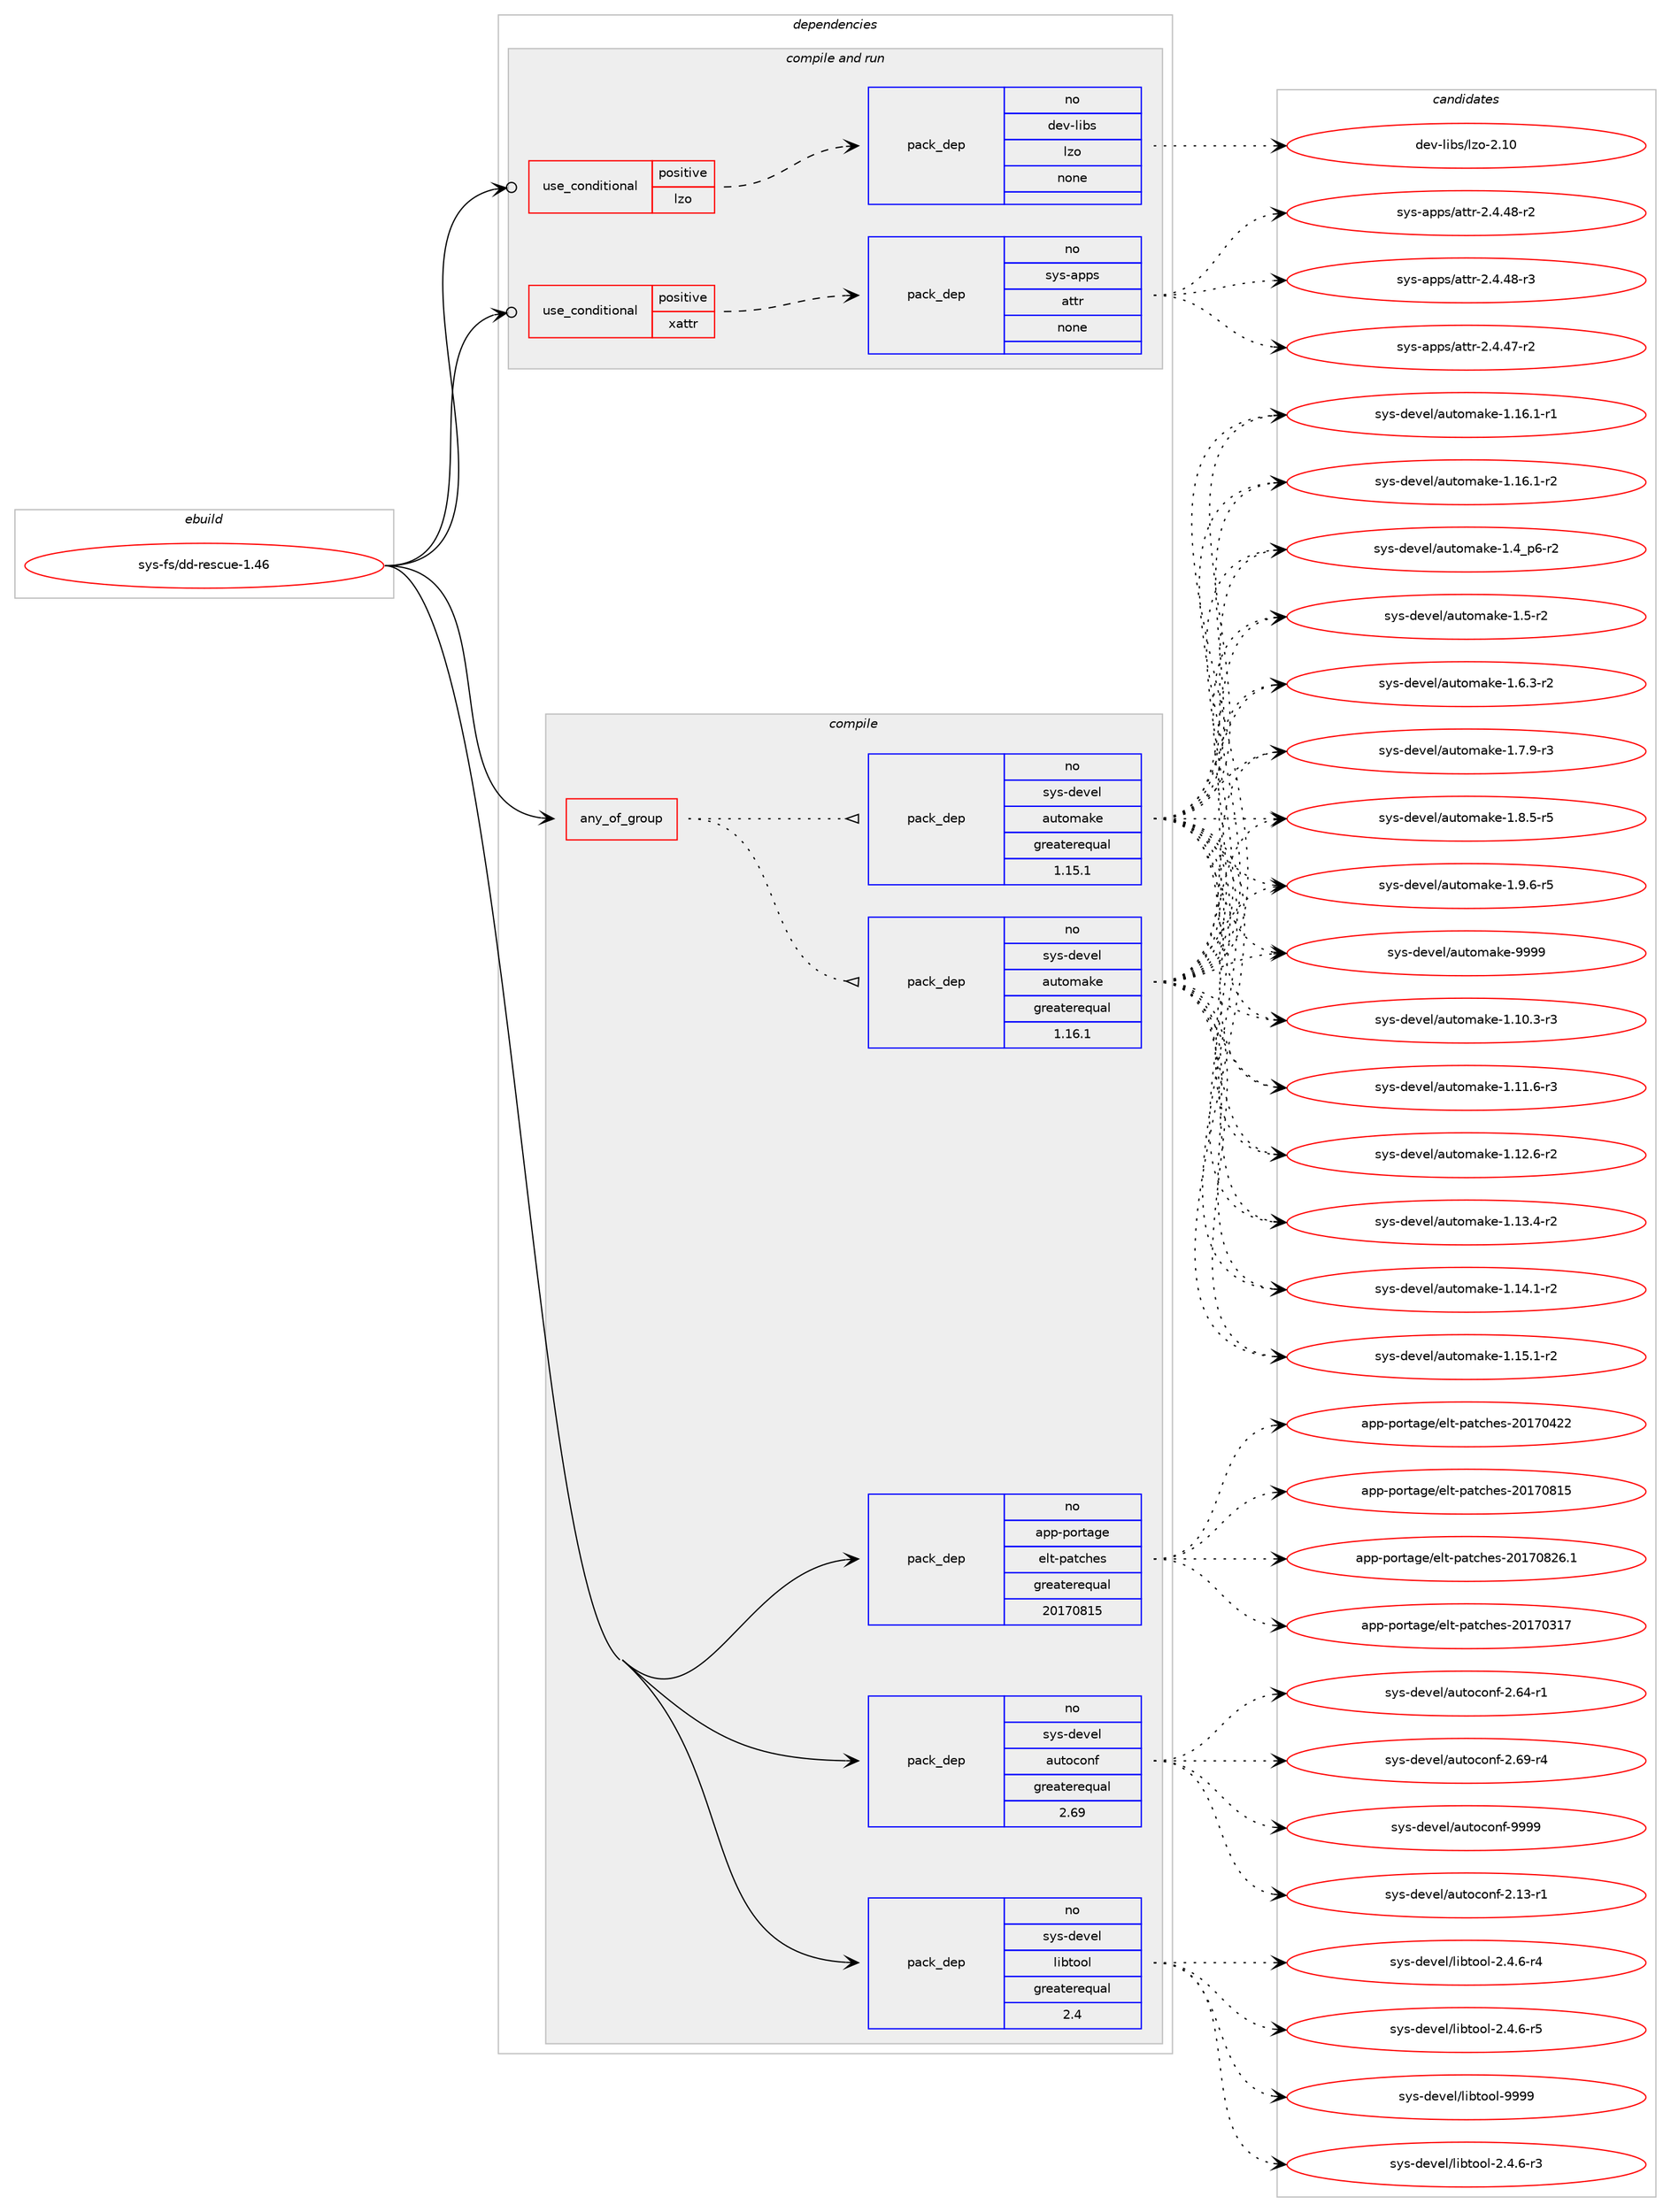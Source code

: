 digraph prolog {

# *************
# Graph options
# *************

newrank=true;
concentrate=true;
compound=true;
graph [rankdir=LR,fontname=Helvetica,fontsize=10,ranksep=1.5];#, ranksep=2.5, nodesep=0.2];
edge  [arrowhead=vee];
node  [fontname=Helvetica,fontsize=10];

# **********
# The ebuild
# **********

subgraph cluster_leftcol {
color=gray;
rank=same;
label=<<i>ebuild</i>>;
id [label="sys-fs/dd-rescue-1.46", color=red, width=4, href="../sys-fs/dd-rescue-1.46.svg"];
}

# ****************
# The dependencies
# ****************

subgraph cluster_midcol {
color=gray;
label=<<i>dependencies</i>>;
subgraph cluster_compile {
fillcolor="#eeeeee";
style=filled;
label=<<i>compile</i>>;
subgraph any15084 {
dependency891708 [label=<<TABLE BORDER="0" CELLBORDER="1" CELLSPACING="0" CELLPADDING="4"><TR><TD CELLPADDING="10">any_of_group</TD></TR></TABLE>>, shape=none, color=red];subgraph pack661746 {
dependency891709 [label=<<TABLE BORDER="0" CELLBORDER="1" CELLSPACING="0" CELLPADDING="4" WIDTH="220"><TR><TD ROWSPAN="6" CELLPADDING="30">pack_dep</TD></TR><TR><TD WIDTH="110">no</TD></TR><TR><TD>sys-devel</TD></TR><TR><TD>automake</TD></TR><TR><TD>greaterequal</TD></TR><TR><TD>1.16.1</TD></TR></TABLE>>, shape=none, color=blue];
}
dependency891708:e -> dependency891709:w [weight=20,style="dotted",arrowhead="oinv"];
subgraph pack661747 {
dependency891710 [label=<<TABLE BORDER="0" CELLBORDER="1" CELLSPACING="0" CELLPADDING="4" WIDTH="220"><TR><TD ROWSPAN="6" CELLPADDING="30">pack_dep</TD></TR><TR><TD WIDTH="110">no</TD></TR><TR><TD>sys-devel</TD></TR><TR><TD>automake</TD></TR><TR><TD>greaterequal</TD></TR><TR><TD>1.15.1</TD></TR></TABLE>>, shape=none, color=blue];
}
dependency891708:e -> dependency891710:w [weight=20,style="dotted",arrowhead="oinv"];
}
id:e -> dependency891708:w [weight=20,style="solid",arrowhead="vee"];
subgraph pack661748 {
dependency891711 [label=<<TABLE BORDER="0" CELLBORDER="1" CELLSPACING="0" CELLPADDING="4" WIDTH="220"><TR><TD ROWSPAN="6" CELLPADDING="30">pack_dep</TD></TR><TR><TD WIDTH="110">no</TD></TR><TR><TD>app-portage</TD></TR><TR><TD>elt-patches</TD></TR><TR><TD>greaterequal</TD></TR><TR><TD>20170815</TD></TR></TABLE>>, shape=none, color=blue];
}
id:e -> dependency891711:w [weight=20,style="solid",arrowhead="vee"];
subgraph pack661749 {
dependency891712 [label=<<TABLE BORDER="0" CELLBORDER="1" CELLSPACING="0" CELLPADDING="4" WIDTH="220"><TR><TD ROWSPAN="6" CELLPADDING="30">pack_dep</TD></TR><TR><TD WIDTH="110">no</TD></TR><TR><TD>sys-devel</TD></TR><TR><TD>autoconf</TD></TR><TR><TD>greaterequal</TD></TR><TR><TD>2.69</TD></TR></TABLE>>, shape=none, color=blue];
}
id:e -> dependency891712:w [weight=20,style="solid",arrowhead="vee"];
subgraph pack661750 {
dependency891713 [label=<<TABLE BORDER="0" CELLBORDER="1" CELLSPACING="0" CELLPADDING="4" WIDTH="220"><TR><TD ROWSPAN="6" CELLPADDING="30">pack_dep</TD></TR><TR><TD WIDTH="110">no</TD></TR><TR><TD>sys-devel</TD></TR><TR><TD>libtool</TD></TR><TR><TD>greaterequal</TD></TR><TR><TD>2.4</TD></TR></TABLE>>, shape=none, color=blue];
}
id:e -> dependency891713:w [weight=20,style="solid",arrowhead="vee"];
}
subgraph cluster_compileandrun {
fillcolor="#eeeeee";
style=filled;
label=<<i>compile and run</i>>;
subgraph cond214341 {
dependency891714 [label=<<TABLE BORDER="0" CELLBORDER="1" CELLSPACING="0" CELLPADDING="4"><TR><TD ROWSPAN="3" CELLPADDING="10">use_conditional</TD></TR><TR><TD>positive</TD></TR><TR><TD>lzo</TD></TR></TABLE>>, shape=none, color=red];
subgraph pack661751 {
dependency891715 [label=<<TABLE BORDER="0" CELLBORDER="1" CELLSPACING="0" CELLPADDING="4" WIDTH="220"><TR><TD ROWSPAN="6" CELLPADDING="30">pack_dep</TD></TR><TR><TD WIDTH="110">no</TD></TR><TR><TD>dev-libs</TD></TR><TR><TD>lzo</TD></TR><TR><TD>none</TD></TR><TR><TD></TD></TR></TABLE>>, shape=none, color=blue];
}
dependency891714:e -> dependency891715:w [weight=20,style="dashed",arrowhead="vee"];
}
id:e -> dependency891714:w [weight=20,style="solid",arrowhead="odotvee"];
subgraph cond214342 {
dependency891716 [label=<<TABLE BORDER="0" CELLBORDER="1" CELLSPACING="0" CELLPADDING="4"><TR><TD ROWSPAN="3" CELLPADDING="10">use_conditional</TD></TR><TR><TD>positive</TD></TR><TR><TD>xattr</TD></TR></TABLE>>, shape=none, color=red];
subgraph pack661752 {
dependency891717 [label=<<TABLE BORDER="0" CELLBORDER="1" CELLSPACING="0" CELLPADDING="4" WIDTH="220"><TR><TD ROWSPAN="6" CELLPADDING="30">pack_dep</TD></TR><TR><TD WIDTH="110">no</TD></TR><TR><TD>sys-apps</TD></TR><TR><TD>attr</TD></TR><TR><TD>none</TD></TR><TR><TD></TD></TR></TABLE>>, shape=none, color=blue];
}
dependency891716:e -> dependency891717:w [weight=20,style="dashed",arrowhead="vee"];
}
id:e -> dependency891716:w [weight=20,style="solid",arrowhead="odotvee"];
}
subgraph cluster_run {
fillcolor="#eeeeee";
style=filled;
label=<<i>run</i>>;
}
}

# **************
# The candidates
# **************

subgraph cluster_choices {
rank=same;
color=gray;
label=<<i>candidates</i>>;

subgraph choice661746 {
color=black;
nodesep=1;
choice11512111545100101118101108479711711611110997107101454946494846514511451 [label="sys-devel/automake-1.10.3-r3", color=red, width=4,href="../sys-devel/automake-1.10.3-r3.svg"];
choice11512111545100101118101108479711711611110997107101454946494946544511451 [label="sys-devel/automake-1.11.6-r3", color=red, width=4,href="../sys-devel/automake-1.11.6-r3.svg"];
choice11512111545100101118101108479711711611110997107101454946495046544511450 [label="sys-devel/automake-1.12.6-r2", color=red, width=4,href="../sys-devel/automake-1.12.6-r2.svg"];
choice11512111545100101118101108479711711611110997107101454946495146524511450 [label="sys-devel/automake-1.13.4-r2", color=red, width=4,href="../sys-devel/automake-1.13.4-r2.svg"];
choice11512111545100101118101108479711711611110997107101454946495246494511450 [label="sys-devel/automake-1.14.1-r2", color=red, width=4,href="../sys-devel/automake-1.14.1-r2.svg"];
choice11512111545100101118101108479711711611110997107101454946495346494511450 [label="sys-devel/automake-1.15.1-r2", color=red, width=4,href="../sys-devel/automake-1.15.1-r2.svg"];
choice11512111545100101118101108479711711611110997107101454946495446494511449 [label="sys-devel/automake-1.16.1-r1", color=red, width=4,href="../sys-devel/automake-1.16.1-r1.svg"];
choice11512111545100101118101108479711711611110997107101454946495446494511450 [label="sys-devel/automake-1.16.1-r2", color=red, width=4,href="../sys-devel/automake-1.16.1-r2.svg"];
choice115121115451001011181011084797117116111109971071014549465295112544511450 [label="sys-devel/automake-1.4_p6-r2", color=red, width=4,href="../sys-devel/automake-1.4_p6-r2.svg"];
choice11512111545100101118101108479711711611110997107101454946534511450 [label="sys-devel/automake-1.5-r2", color=red, width=4,href="../sys-devel/automake-1.5-r2.svg"];
choice115121115451001011181011084797117116111109971071014549465446514511450 [label="sys-devel/automake-1.6.3-r2", color=red, width=4,href="../sys-devel/automake-1.6.3-r2.svg"];
choice115121115451001011181011084797117116111109971071014549465546574511451 [label="sys-devel/automake-1.7.9-r3", color=red, width=4,href="../sys-devel/automake-1.7.9-r3.svg"];
choice115121115451001011181011084797117116111109971071014549465646534511453 [label="sys-devel/automake-1.8.5-r5", color=red, width=4,href="../sys-devel/automake-1.8.5-r5.svg"];
choice115121115451001011181011084797117116111109971071014549465746544511453 [label="sys-devel/automake-1.9.6-r5", color=red, width=4,href="../sys-devel/automake-1.9.6-r5.svg"];
choice115121115451001011181011084797117116111109971071014557575757 [label="sys-devel/automake-9999", color=red, width=4,href="../sys-devel/automake-9999.svg"];
dependency891709:e -> choice11512111545100101118101108479711711611110997107101454946494846514511451:w [style=dotted,weight="100"];
dependency891709:e -> choice11512111545100101118101108479711711611110997107101454946494946544511451:w [style=dotted,weight="100"];
dependency891709:e -> choice11512111545100101118101108479711711611110997107101454946495046544511450:w [style=dotted,weight="100"];
dependency891709:e -> choice11512111545100101118101108479711711611110997107101454946495146524511450:w [style=dotted,weight="100"];
dependency891709:e -> choice11512111545100101118101108479711711611110997107101454946495246494511450:w [style=dotted,weight="100"];
dependency891709:e -> choice11512111545100101118101108479711711611110997107101454946495346494511450:w [style=dotted,weight="100"];
dependency891709:e -> choice11512111545100101118101108479711711611110997107101454946495446494511449:w [style=dotted,weight="100"];
dependency891709:e -> choice11512111545100101118101108479711711611110997107101454946495446494511450:w [style=dotted,weight="100"];
dependency891709:e -> choice115121115451001011181011084797117116111109971071014549465295112544511450:w [style=dotted,weight="100"];
dependency891709:e -> choice11512111545100101118101108479711711611110997107101454946534511450:w [style=dotted,weight="100"];
dependency891709:e -> choice115121115451001011181011084797117116111109971071014549465446514511450:w [style=dotted,weight="100"];
dependency891709:e -> choice115121115451001011181011084797117116111109971071014549465546574511451:w [style=dotted,weight="100"];
dependency891709:e -> choice115121115451001011181011084797117116111109971071014549465646534511453:w [style=dotted,weight="100"];
dependency891709:e -> choice115121115451001011181011084797117116111109971071014549465746544511453:w [style=dotted,weight="100"];
dependency891709:e -> choice115121115451001011181011084797117116111109971071014557575757:w [style=dotted,weight="100"];
}
subgraph choice661747 {
color=black;
nodesep=1;
choice11512111545100101118101108479711711611110997107101454946494846514511451 [label="sys-devel/automake-1.10.3-r3", color=red, width=4,href="../sys-devel/automake-1.10.3-r3.svg"];
choice11512111545100101118101108479711711611110997107101454946494946544511451 [label="sys-devel/automake-1.11.6-r3", color=red, width=4,href="../sys-devel/automake-1.11.6-r3.svg"];
choice11512111545100101118101108479711711611110997107101454946495046544511450 [label="sys-devel/automake-1.12.6-r2", color=red, width=4,href="../sys-devel/automake-1.12.6-r2.svg"];
choice11512111545100101118101108479711711611110997107101454946495146524511450 [label="sys-devel/automake-1.13.4-r2", color=red, width=4,href="../sys-devel/automake-1.13.4-r2.svg"];
choice11512111545100101118101108479711711611110997107101454946495246494511450 [label="sys-devel/automake-1.14.1-r2", color=red, width=4,href="../sys-devel/automake-1.14.1-r2.svg"];
choice11512111545100101118101108479711711611110997107101454946495346494511450 [label="sys-devel/automake-1.15.1-r2", color=red, width=4,href="../sys-devel/automake-1.15.1-r2.svg"];
choice11512111545100101118101108479711711611110997107101454946495446494511449 [label="sys-devel/automake-1.16.1-r1", color=red, width=4,href="../sys-devel/automake-1.16.1-r1.svg"];
choice11512111545100101118101108479711711611110997107101454946495446494511450 [label="sys-devel/automake-1.16.1-r2", color=red, width=4,href="../sys-devel/automake-1.16.1-r2.svg"];
choice115121115451001011181011084797117116111109971071014549465295112544511450 [label="sys-devel/automake-1.4_p6-r2", color=red, width=4,href="../sys-devel/automake-1.4_p6-r2.svg"];
choice11512111545100101118101108479711711611110997107101454946534511450 [label="sys-devel/automake-1.5-r2", color=red, width=4,href="../sys-devel/automake-1.5-r2.svg"];
choice115121115451001011181011084797117116111109971071014549465446514511450 [label="sys-devel/automake-1.6.3-r2", color=red, width=4,href="../sys-devel/automake-1.6.3-r2.svg"];
choice115121115451001011181011084797117116111109971071014549465546574511451 [label="sys-devel/automake-1.7.9-r3", color=red, width=4,href="../sys-devel/automake-1.7.9-r3.svg"];
choice115121115451001011181011084797117116111109971071014549465646534511453 [label="sys-devel/automake-1.8.5-r5", color=red, width=4,href="../sys-devel/automake-1.8.5-r5.svg"];
choice115121115451001011181011084797117116111109971071014549465746544511453 [label="sys-devel/automake-1.9.6-r5", color=red, width=4,href="../sys-devel/automake-1.9.6-r5.svg"];
choice115121115451001011181011084797117116111109971071014557575757 [label="sys-devel/automake-9999", color=red, width=4,href="../sys-devel/automake-9999.svg"];
dependency891710:e -> choice11512111545100101118101108479711711611110997107101454946494846514511451:w [style=dotted,weight="100"];
dependency891710:e -> choice11512111545100101118101108479711711611110997107101454946494946544511451:w [style=dotted,weight="100"];
dependency891710:e -> choice11512111545100101118101108479711711611110997107101454946495046544511450:w [style=dotted,weight="100"];
dependency891710:e -> choice11512111545100101118101108479711711611110997107101454946495146524511450:w [style=dotted,weight="100"];
dependency891710:e -> choice11512111545100101118101108479711711611110997107101454946495246494511450:w [style=dotted,weight="100"];
dependency891710:e -> choice11512111545100101118101108479711711611110997107101454946495346494511450:w [style=dotted,weight="100"];
dependency891710:e -> choice11512111545100101118101108479711711611110997107101454946495446494511449:w [style=dotted,weight="100"];
dependency891710:e -> choice11512111545100101118101108479711711611110997107101454946495446494511450:w [style=dotted,weight="100"];
dependency891710:e -> choice115121115451001011181011084797117116111109971071014549465295112544511450:w [style=dotted,weight="100"];
dependency891710:e -> choice11512111545100101118101108479711711611110997107101454946534511450:w [style=dotted,weight="100"];
dependency891710:e -> choice115121115451001011181011084797117116111109971071014549465446514511450:w [style=dotted,weight="100"];
dependency891710:e -> choice115121115451001011181011084797117116111109971071014549465546574511451:w [style=dotted,weight="100"];
dependency891710:e -> choice115121115451001011181011084797117116111109971071014549465646534511453:w [style=dotted,weight="100"];
dependency891710:e -> choice115121115451001011181011084797117116111109971071014549465746544511453:w [style=dotted,weight="100"];
dependency891710:e -> choice115121115451001011181011084797117116111109971071014557575757:w [style=dotted,weight="100"];
}
subgraph choice661748 {
color=black;
nodesep=1;
choice97112112451121111141169710310147101108116451129711699104101115455048495548514955 [label="app-portage/elt-patches-20170317", color=red, width=4,href="../app-portage/elt-patches-20170317.svg"];
choice97112112451121111141169710310147101108116451129711699104101115455048495548525050 [label="app-portage/elt-patches-20170422", color=red, width=4,href="../app-portage/elt-patches-20170422.svg"];
choice97112112451121111141169710310147101108116451129711699104101115455048495548564953 [label="app-portage/elt-patches-20170815", color=red, width=4,href="../app-portage/elt-patches-20170815.svg"];
choice971121124511211111411697103101471011081164511297116991041011154550484955485650544649 [label="app-portage/elt-patches-20170826.1", color=red, width=4,href="../app-portage/elt-patches-20170826.1.svg"];
dependency891711:e -> choice97112112451121111141169710310147101108116451129711699104101115455048495548514955:w [style=dotted,weight="100"];
dependency891711:e -> choice97112112451121111141169710310147101108116451129711699104101115455048495548525050:w [style=dotted,weight="100"];
dependency891711:e -> choice97112112451121111141169710310147101108116451129711699104101115455048495548564953:w [style=dotted,weight="100"];
dependency891711:e -> choice971121124511211111411697103101471011081164511297116991041011154550484955485650544649:w [style=dotted,weight="100"];
}
subgraph choice661749 {
color=black;
nodesep=1;
choice1151211154510010111810110847971171161119911111010245504649514511449 [label="sys-devel/autoconf-2.13-r1", color=red, width=4,href="../sys-devel/autoconf-2.13-r1.svg"];
choice1151211154510010111810110847971171161119911111010245504654524511449 [label="sys-devel/autoconf-2.64-r1", color=red, width=4,href="../sys-devel/autoconf-2.64-r1.svg"];
choice1151211154510010111810110847971171161119911111010245504654574511452 [label="sys-devel/autoconf-2.69-r4", color=red, width=4,href="../sys-devel/autoconf-2.69-r4.svg"];
choice115121115451001011181011084797117116111991111101024557575757 [label="sys-devel/autoconf-9999", color=red, width=4,href="../sys-devel/autoconf-9999.svg"];
dependency891712:e -> choice1151211154510010111810110847971171161119911111010245504649514511449:w [style=dotted,weight="100"];
dependency891712:e -> choice1151211154510010111810110847971171161119911111010245504654524511449:w [style=dotted,weight="100"];
dependency891712:e -> choice1151211154510010111810110847971171161119911111010245504654574511452:w [style=dotted,weight="100"];
dependency891712:e -> choice115121115451001011181011084797117116111991111101024557575757:w [style=dotted,weight="100"];
}
subgraph choice661750 {
color=black;
nodesep=1;
choice1151211154510010111810110847108105981161111111084550465246544511451 [label="sys-devel/libtool-2.4.6-r3", color=red, width=4,href="../sys-devel/libtool-2.4.6-r3.svg"];
choice1151211154510010111810110847108105981161111111084550465246544511452 [label="sys-devel/libtool-2.4.6-r4", color=red, width=4,href="../sys-devel/libtool-2.4.6-r4.svg"];
choice1151211154510010111810110847108105981161111111084550465246544511453 [label="sys-devel/libtool-2.4.6-r5", color=red, width=4,href="../sys-devel/libtool-2.4.6-r5.svg"];
choice1151211154510010111810110847108105981161111111084557575757 [label="sys-devel/libtool-9999", color=red, width=4,href="../sys-devel/libtool-9999.svg"];
dependency891713:e -> choice1151211154510010111810110847108105981161111111084550465246544511451:w [style=dotted,weight="100"];
dependency891713:e -> choice1151211154510010111810110847108105981161111111084550465246544511452:w [style=dotted,weight="100"];
dependency891713:e -> choice1151211154510010111810110847108105981161111111084550465246544511453:w [style=dotted,weight="100"];
dependency891713:e -> choice1151211154510010111810110847108105981161111111084557575757:w [style=dotted,weight="100"];
}
subgraph choice661751 {
color=black;
nodesep=1;
choice1001011184510810598115471081221114550464948 [label="dev-libs/lzo-2.10", color=red, width=4,href="../dev-libs/lzo-2.10.svg"];
dependency891715:e -> choice1001011184510810598115471081221114550464948:w [style=dotted,weight="100"];
}
subgraph choice661752 {
color=black;
nodesep=1;
choice11512111545971121121154797116116114455046524652554511450 [label="sys-apps/attr-2.4.47-r2", color=red, width=4,href="../sys-apps/attr-2.4.47-r2.svg"];
choice11512111545971121121154797116116114455046524652564511450 [label="sys-apps/attr-2.4.48-r2", color=red, width=4,href="../sys-apps/attr-2.4.48-r2.svg"];
choice11512111545971121121154797116116114455046524652564511451 [label="sys-apps/attr-2.4.48-r3", color=red, width=4,href="../sys-apps/attr-2.4.48-r3.svg"];
dependency891717:e -> choice11512111545971121121154797116116114455046524652554511450:w [style=dotted,weight="100"];
dependency891717:e -> choice11512111545971121121154797116116114455046524652564511450:w [style=dotted,weight="100"];
dependency891717:e -> choice11512111545971121121154797116116114455046524652564511451:w [style=dotted,weight="100"];
}
}

}
